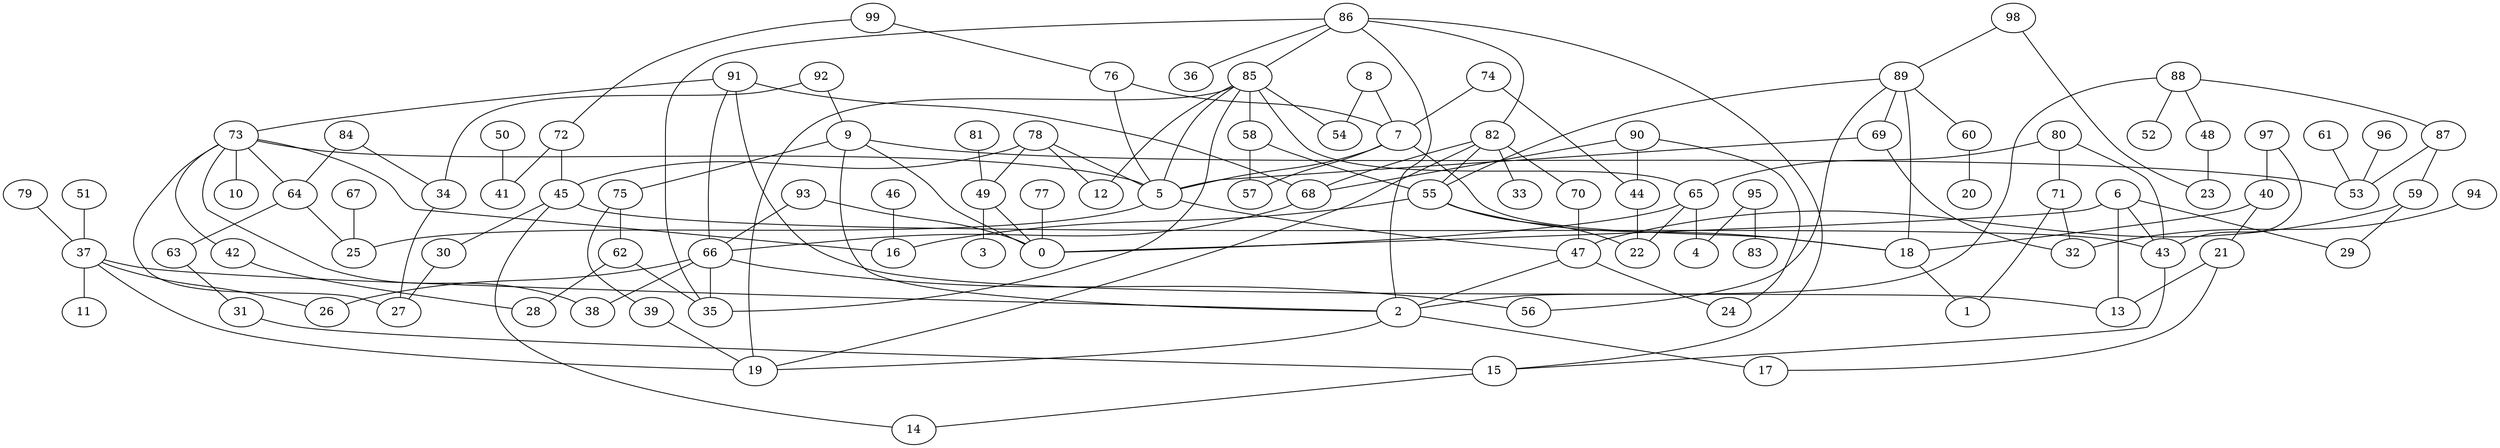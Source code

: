 digraph GG_graph {

subgraph G_graph {
edge [color = black]
"92" -> "9" [dir = none]
"94" -> "32" [dir = none]
"97" -> "40" [dir = none]
"97" -> "43" [dir = none]
"34" -> "27" [dir = none]
"51" -> "37" [dir = none]
"63" -> "31" [dir = none]
"46" -> "16" [dir = none]
"37" -> "11" [dir = none]
"37" -> "2" [dir = none]
"42" -> "28" [dir = none]
"9" -> "53" [dir = none]
"79" -> "37" [dir = none]
"39" -> "19" [dir = none]
"18" -> "1" [dir = none]
"99" -> "72" [dir = none]
"75" -> "39" [dir = none]
"75" -> "62" [dir = none]
"61" -> "53" [dir = none]
"95" -> "83" [dir = none]
"95" -> "4" [dir = none]
"81" -> "49" [dir = none]
"69" -> "32" [dir = none]
"69" -> "5" [dir = none]
"68" -> "66" [dir = none]
"74" -> "44" [dir = none]
"74" -> "7" [dir = none]
"93" -> "66" [dir = none]
"88" -> "52" [dir = none]
"88" -> "48" [dir = none]
"88" -> "87" [dir = none]
"88" -> "2" [dir = none]
"31" -> "15" [dir = none]
"45" -> "14" [dir = none]
"45" -> "43" [dir = none]
"45" -> "30" [dir = none]
"6" -> "13" [dir = none]
"6" -> "29" [dir = none]
"6" -> "0" [dir = none]
"49" -> "3" [dir = none]
"49" -> "0" [dir = none]
"80" -> "71" [dir = none]
"80" -> "65" [dir = none]
"2" -> "17" [dir = none]
"72" -> "41" [dir = none]
"72" -> "45" [dir = none]
"87" -> "59" [dir = none]
"87" -> "53" [dir = none]
"86" -> "36" [dir = none]
"86" -> "15" [dir = none]
"86" -> "82" [dir = none]
"86" -> "2" [dir = none]
"86" -> "85" [dir = none]
"5" -> "47" [dir = none]
"70" -> "47" [dir = none]
"66" -> "26" [dir = none]
"66" -> "35" [dir = none]
"73" -> "10" [dir = none]
"73" -> "38" [dir = none]
"73" -> "64" [dir = none]
"73" -> "5" [dir = none]
"64" -> "25" [dir = none]
"62" -> "28" [dir = none]
"62" -> "35" [dir = none]
"55" -> "16" [dir = none]
"55" -> "22" [dir = none]
"65" -> "4" [dir = none]
"65" -> "0" [dir = none]
"65" -> "22" [dir = none]
"7" -> "18" [dir = none]
"7" -> "5" [dir = none]
"78" -> "45" [dir = none]
"78" -> "5" [dir = none]
"48" -> "23" [dir = none]
"85" -> "12" [dir = none]
"85" -> "54" [dir = none]
"85" -> "35" [dir = none]
"85" -> "5" [dir = none]
"85" -> "65" [dir = none]
"21" -> "13" [dir = none]
"67" -> "25" [dir = none]
"50" -> "41" [dir = none]
"89" -> "56" [dir = none]
"89" -> "60" [dir = none]
"89" -> "69" [dir = none]
"82" -> "33" [dir = none]
"98" -> "23" [dir = none]
"77" -> "0" [dir = none]
"60" -> "20" [dir = none]
"90" -> "68" [dir = none]
"76" -> "7" [dir = none]
"47" -> "24" [dir = none]
"96" -> "53" [dir = none]
"91" -> "66" [dir = none]
"58" -> "57" [dir = none]
"58" -> "55" [dir = none]
"84" -> "34" [dir = none]
"84" -> "64" [dir = none]
"8" -> "54" [dir = none]
"78" -> "12" [dir = none]
"93" -> "0" [dir = none]
"98" -> "89" [dir = none]
"21" -> "17" [dir = none]
"9" -> "75" [dir = none]
"92" -> "34" [dir = none]
"73" -> "27" [dir = none]
"55" -> "18" [dir = none]
"66" -> "38" [dir = none]
"71" -> "1" [dir = none]
"2" -> "19" [dir = none]
"59" -> "29" [dir = none]
"73" -> "16" [dir = none]
"37" -> "26" [dir = none]
"91" -> "68" [dir = none]
"82" -> "68" [dir = none]
"7" -> "57" [dir = none]
"85" -> "19" [dir = none]
"89" -> "18" [dir = none]
"71" -> "32" [dir = none]
"82" -> "55" [dir = none]
"37" -> "19" [dir = none]
"90" -> "44" [dir = none]
"91" -> "73" [dir = none]
"5" -> "25" [dir = none]
"59" -> "47" [dir = none]
"82" -> "19" [dir = none]
"15" -> "14" [dir = none]
"64" -> "63" [dir = none]
"76" -> "5" [dir = none]
"66" -> "56" [dir = none]
"40" -> "21" [dir = none]
"99" -> "76" [dir = none]
"8" -> "7" [dir = none]
"6" -> "43" [dir = none]
"43" -> "15" [dir = none]
"90" -> "24" [dir = none]
"9" -> "0" [dir = none]
"30" -> "27" [dir = none]
"73" -> "42" [dir = none]
"40" -> "18" [dir = none]
"82" -> "70" [dir = none]
"80" -> "43" [dir = none]
"78" -> "49" [dir = none]
"89" -> "55" [dir = none]
"91" -> "13" [dir = none]
"85" -> "58" [dir = none]
"47" -> "2" [dir = none]
"44" -> "22" [dir = none]
"9" -> "2" [dir = none]
"86" -> "35" [dir = none]
}

}
